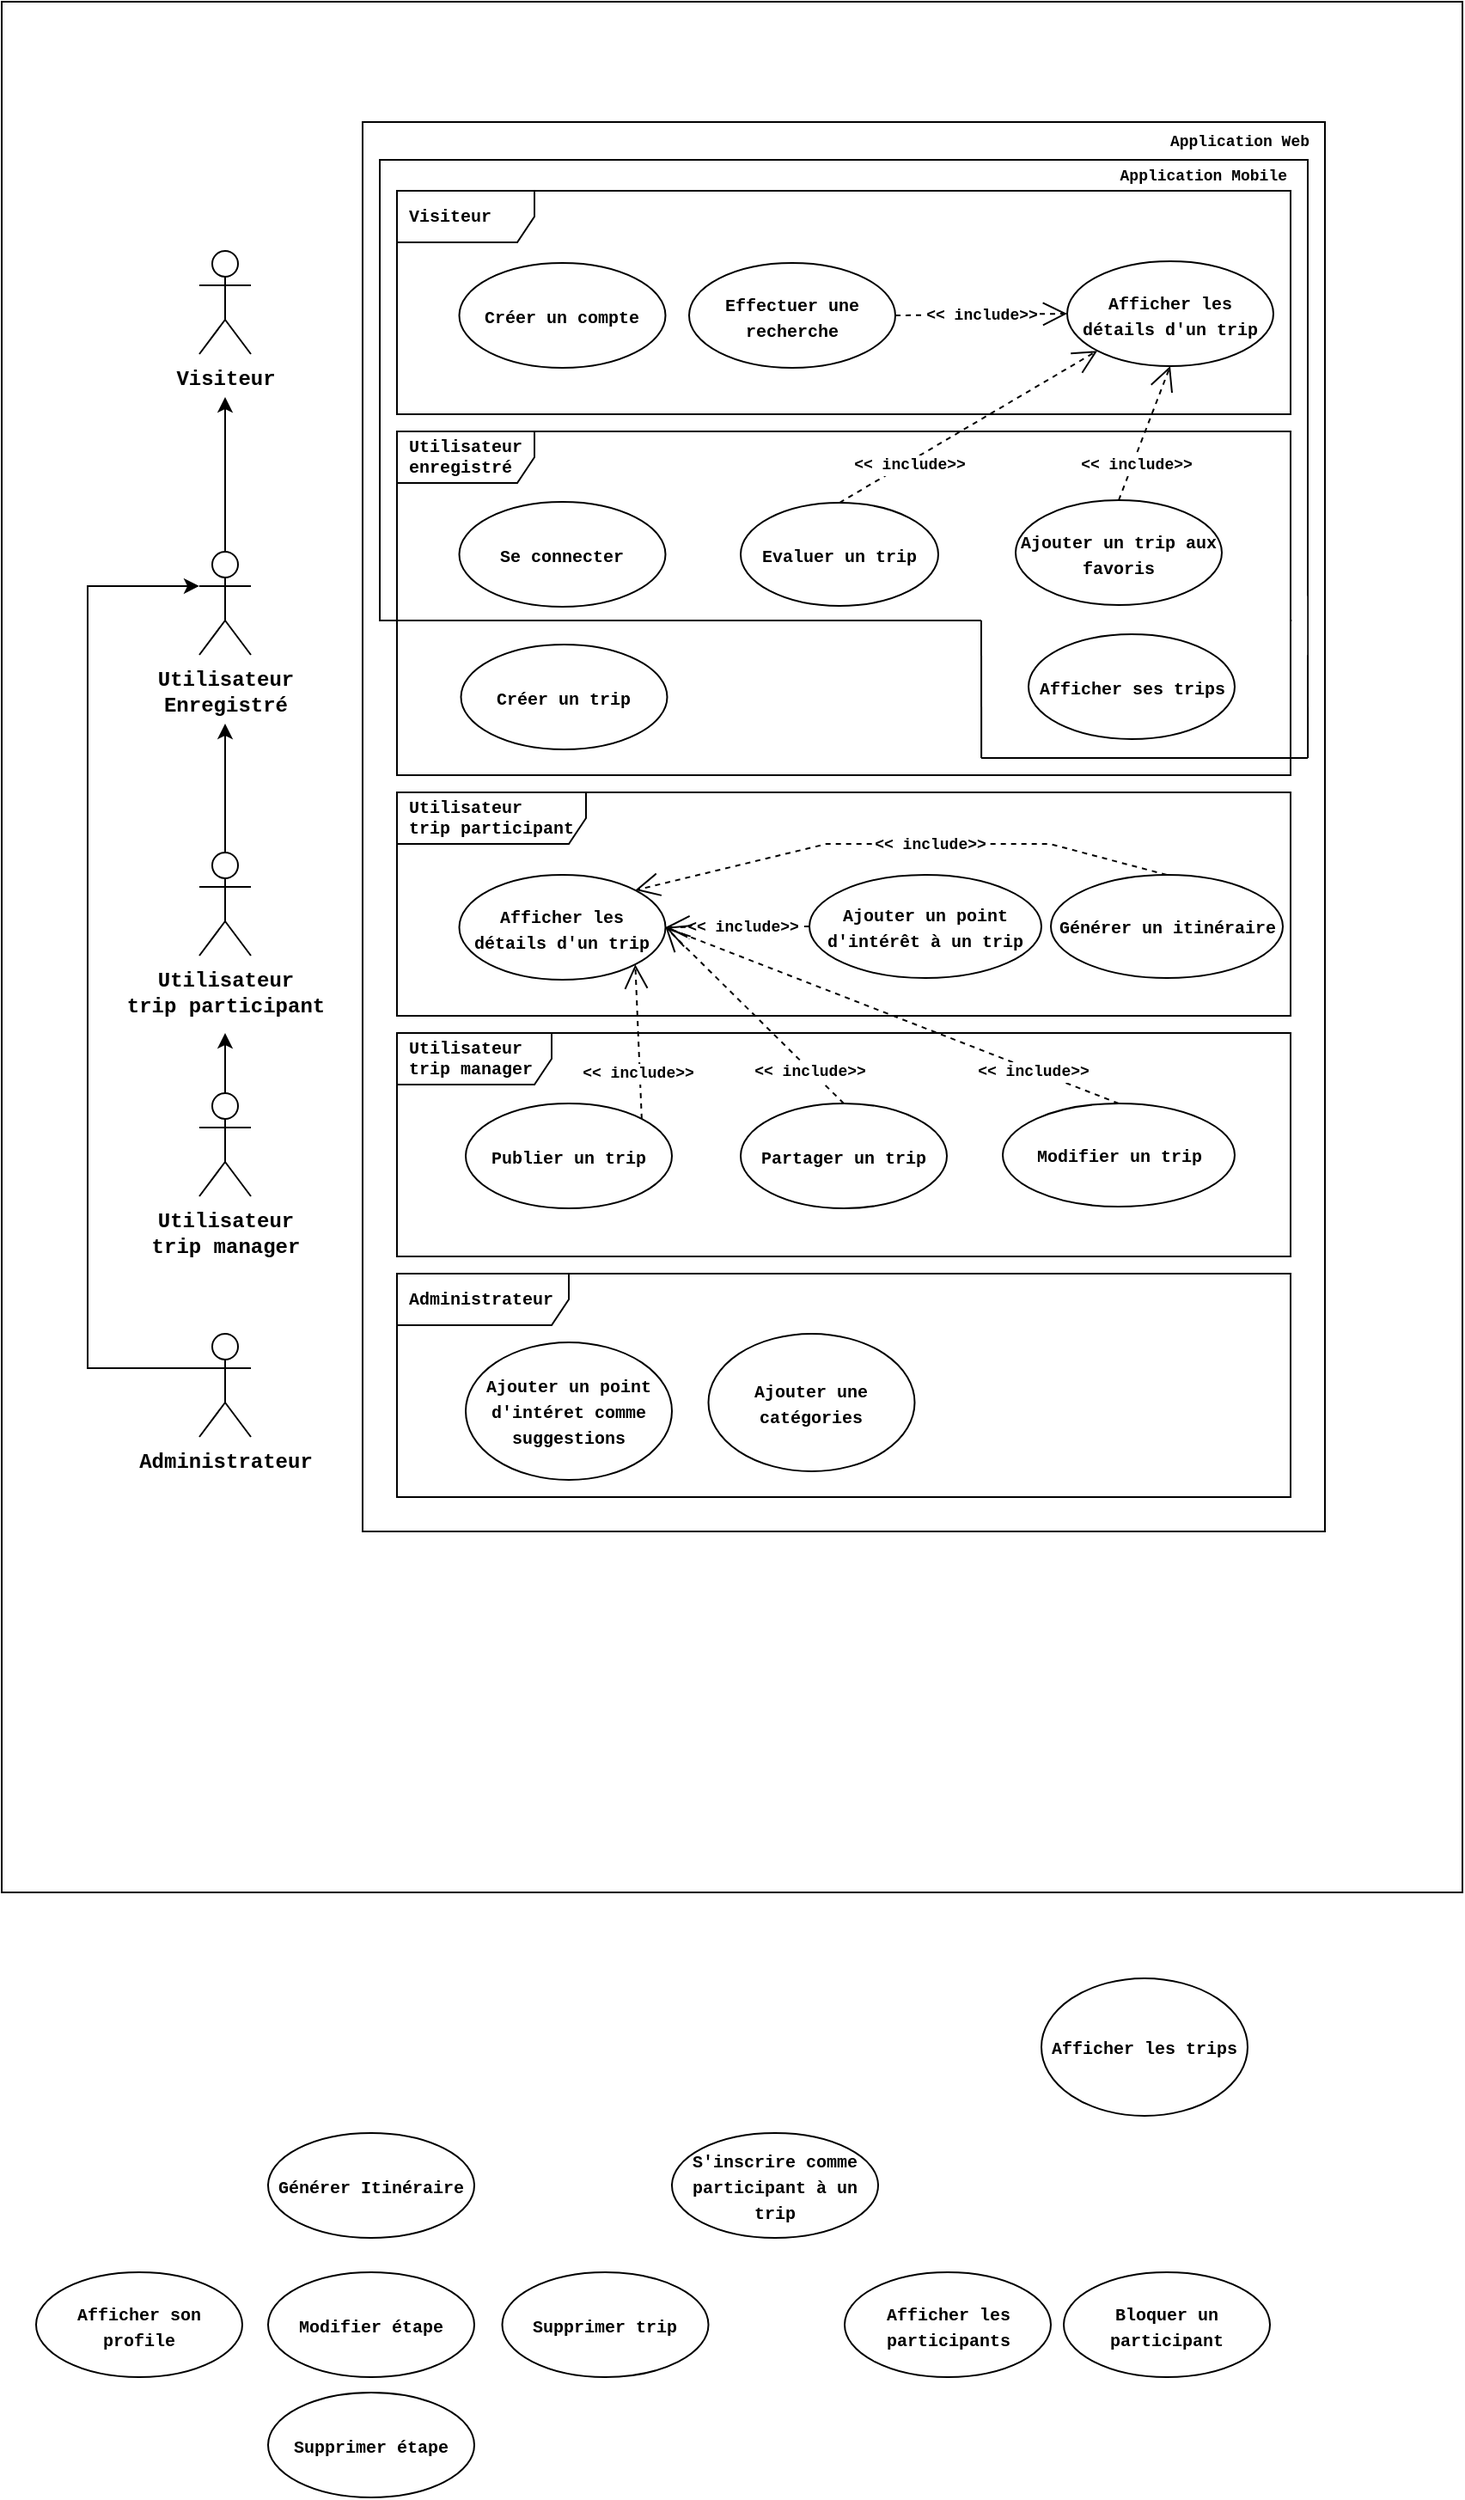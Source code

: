 <mxfile version="18.0.1" type="device"><diagram id="vfUXzJL43dcCVqfj9BuQ" name="USE CASES"><mxGraphModel dx="1550" dy="937" grid="1" gridSize="10" guides="1" tooltips="1" connect="1" arrows="1" fold="1" page="1" pageScale="1" pageWidth="850" pageHeight="1100" math="0" shadow="0"><root><mxCell id="0"/><mxCell id="1" parent="0"/><mxCell id="Uv7K4Q3wTFqmwCOzJwAz-73" value="" style="rounded=0;whiteSpace=wrap;html=1;fontFamily=Courier New;fontSize=6;strokeWidth=1;" vertex="1" parent="1"><mxGeometry width="850" height="1100" as="geometry"/></mxCell><mxCell id="Uv7K4Q3wTFqmwCOzJwAz-70" value="&lt;b&gt;Application Web&lt;/b&gt;" style="html=1;fontFamily=Courier New;fontSize=9;align=right;verticalAlign=top;spacing=0;spacingRight=10;spacingTop=2;" vertex="1" parent="1"><mxGeometry x="210" y="70" width="560" height="820" as="geometry"/></mxCell><mxCell id="Uv7K4Q3wTFqmwCOzJwAz-69" value="&lt;b&gt;Application Mobile&lt;/b&gt;" style="html=1;fontFamily=Courier New;fontSize=9;align=right;verticalAlign=top;spacing=0;spacingRight=13;" vertex="1" parent="1"><mxGeometry x="220" y="92" width="540" height="268" as="geometry"/></mxCell><mxCell id="Uv7K4Q3wTFqmwCOzJwAz-35" value="Administrateur" style="shape=umlFrame;tabPosition=left;html=1;boundedLbl=1;labelInHeader=1;width=100;height=30;swimlaneFillColor=#ffffff;align=left;spacingLeft=5;fontFamily=Courier New;fontSize=10;fontStyle=1" vertex="1" parent="1"><mxGeometry x="230" y="740" width="520" height="130" as="geometry"/></mxCell><mxCell id="Uv7K4Q3wTFqmwCOzJwAz-34" value="Utilisateur &lt;br&gt;trip manager" style="shape=umlFrame;tabPosition=left;html=1;boundedLbl=1;labelInHeader=1;width=90;height=30;swimlaneFillColor=#ffffff;align=left;spacingLeft=5;fontFamily=Courier New;fontSize=10;fontStyle=1" vertex="1" parent="1"><mxGeometry x="230" y="600" width="520" height="130" as="geometry"/></mxCell><mxCell id="Uv7K4Q3wTFqmwCOzJwAz-33" value="Utilisateur &lt;br&gt;enregistré" style="shape=umlFrame;tabPosition=left;html=1;boundedLbl=1;labelInHeader=1;width=80;height=30;swimlaneFillColor=#ffffff;align=left;spacingLeft=5;fontFamily=Courier New;fontSize=10;fontStyle=1" vertex="1" parent="1"><mxGeometry x="230" y="250" width="520" height="200" as="geometry"/></mxCell><mxCell id="Uv7K4Q3wTFqmwCOzJwAz-31" value="Visiteur" style="shape=umlFrame;tabPosition=left;html=1;boundedLbl=1;labelInHeader=1;width=80;height=30;swimlaneFillColor=#ffffff;align=left;spacingLeft=5;fontFamily=Courier New;fontSize=10;fontStyle=1" vertex="1" parent="1"><mxGeometry x="230" y="110" width="520" height="130" as="geometry"/></mxCell><mxCell id="Uv7K4Q3wTFqmwCOzJwAz-1" value="&lt;font face=&quot;Courier New&quot;&gt;&lt;b&gt;Utilisateur&lt;br&gt;trip manager&lt;br&gt;&lt;/b&gt;&lt;/font&gt;" style="shape=umlActor;verticalLabelPosition=bottom;verticalAlign=top;html=1;outlineConnect=0;" vertex="1" parent="1"><mxGeometry x="115" y="635" width="30" height="60" as="geometry"/></mxCell><mxCell id="Uv7K4Q3wTFqmwCOzJwAz-2" value="&lt;font face=&quot;Courier New&quot;&gt;&lt;b&gt;Administrateur&lt;/b&gt;&lt;/font&gt;" style="shape=umlActor;verticalLabelPosition=bottom;verticalAlign=top;html=1;outlineConnect=0;" vertex="1" parent="1"><mxGeometry x="115" y="775" width="30" height="60" as="geometry"/></mxCell><mxCell id="Uv7K4Q3wTFqmwCOzJwAz-13" value="&lt;font size=&quot;1&quot; face=&quot;Courier New&quot;&gt;&lt;b&gt;Créer un compte&lt;/b&gt;&lt;/font&gt;" style="ellipse;whiteSpace=wrap;html=1;" vertex="1" parent="1"><mxGeometry x="266.25" y="152" width="120" height="61" as="geometry"/></mxCell><mxCell id="Uv7K4Q3wTFqmwCOzJwAz-16" value="&lt;font face=&quot;Courier New&quot;&gt;&lt;b&gt;Visiteur&lt;/b&gt;&lt;/font&gt;" style="shape=umlActor;verticalLabelPosition=bottom;verticalAlign=top;html=1;outlineConnect=0;" vertex="1" parent="1"><mxGeometry x="115" y="145" width="30" height="60" as="geometry"/></mxCell><mxCell id="Uv7K4Q3wTFqmwCOzJwAz-17" value="&lt;font face=&quot;Courier New&quot;&gt;&lt;b&gt;Utilisateur&lt;br&gt;Enregistré&lt;br&gt;&lt;/b&gt;&lt;/font&gt;" style="shape=umlActor;verticalLabelPosition=bottom;verticalAlign=top;html=1;outlineConnect=0;" vertex="1" parent="1"><mxGeometry x="115" y="320" width="30" height="60" as="geometry"/></mxCell><mxCell id="Uv7K4Q3wTFqmwCOzJwAz-20" value="&lt;font size=&quot;1&quot; face=&quot;Courier New&quot;&gt;&lt;b style=&quot;&quot;&gt;Evaluer un trip&lt;/b&gt;&lt;/font&gt;" style="ellipse;whiteSpace=wrap;html=1;" vertex="1" parent="1"><mxGeometry x="430" y="291.5" width="115" height="60" as="geometry"/></mxCell><mxCell id="Uv7K4Q3wTFqmwCOzJwAz-21" value="&lt;font size=&quot;1&quot; face=&quot;Courier New&quot;&gt;&lt;b style=&quot;&quot;&gt;Ajouter un point d'intéret comme suggestions&lt;/b&gt;&lt;/font&gt;" style="ellipse;whiteSpace=wrap;html=1;" vertex="1" parent="1"><mxGeometry x="270" y="780" width="120" height="80" as="geometry"/></mxCell><mxCell id="Uv7K4Q3wTFqmwCOzJwAz-25" value="" style="endArrow=classic;html=1;rounded=0;fontFamily=Courier New;fontSize=10;exitX=0.5;exitY=0;exitDx=0;exitDy=0;exitPerimeter=0;" edge="1" parent="1" source="Uv7K4Q3wTFqmwCOzJwAz-1"><mxGeometry width="50" height="50" relative="1" as="geometry"><mxPoint x="130.14" y="620" as="sourcePoint"/><mxPoint x="130" y="600" as="targetPoint"/></mxGeometry></mxCell><mxCell id="Uv7K4Q3wTFqmwCOzJwAz-26" value="" style="endArrow=classic;html=1;rounded=0;fontFamily=Courier New;fontSize=10;" edge="1" parent="1" source="Uv7K4Q3wTFqmwCOzJwAz-17"><mxGeometry width="50" height="50" relative="1" as="geometry"><mxPoint x="129.8" y="300" as="sourcePoint"/><mxPoint x="130" y="230" as="targetPoint"/></mxGeometry></mxCell><mxCell id="Uv7K4Q3wTFqmwCOzJwAz-36" value="&lt;font size=&quot;1&quot; face=&quot;Courier New&quot;&gt;&lt;b&gt;Effectuer une recherche&lt;/b&gt;&lt;/font&gt;" style="ellipse;whiteSpace=wrap;html=1;" vertex="1" parent="1"><mxGeometry x="400" y="152" width="120" height="61" as="geometry"/></mxCell><mxCell id="Uv7K4Q3wTFqmwCOzJwAz-37" value="&lt;font size=&quot;1&quot; face=&quot;Courier New&quot;&gt;&lt;b&gt;Afficher les détails d'un trip&lt;/b&gt;&lt;/font&gt;" style="ellipse;whiteSpace=wrap;html=1;" vertex="1" parent="1"><mxGeometry x="620" y="151" width="120" height="61" as="geometry"/></mxCell><mxCell id="Uv7K4Q3wTFqmwCOzJwAz-38" value="&lt;font style=&quot;font-size: 9px;&quot;&gt;&lt;b&gt;&amp;lt;&amp;lt; include&amp;gt;&amp;gt;&lt;/b&gt;&lt;/font&gt;" style="endArrow=open;endSize=12;dashed=1;html=1;rounded=0;fontFamily=Courier New;fontSize=10;exitX=1;exitY=0.5;exitDx=0;exitDy=0;entryX=0;entryY=0.5;entryDx=0;entryDy=0;" edge="1" parent="1" source="Uv7K4Q3wTFqmwCOzJwAz-36" target="Uv7K4Q3wTFqmwCOzJwAz-37"><mxGeometry width="160" relative="1" as="geometry"><mxPoint x="520" y="211.52" as="sourcePoint"/><mxPoint x="650" y="211.52" as="targetPoint"/></mxGeometry></mxCell><mxCell id="Uv7K4Q3wTFqmwCOzJwAz-39" value="&lt;font size=&quot;1&quot; face=&quot;Courier New&quot;&gt;&lt;b&gt;Créer un trip&lt;/b&gt;&lt;/font&gt;" style="ellipse;whiteSpace=wrap;html=1;" vertex="1" parent="1"><mxGeometry x="267.25" y="374" width="120" height="61" as="geometry"/></mxCell><mxCell id="Uv7K4Q3wTFqmwCOzJwAz-40" value="&lt;font size=&quot;1&quot; face=&quot;Courier New&quot;&gt;&lt;b&gt;Ajouter un trip aux favoris&lt;/b&gt;&lt;/font&gt;" style="ellipse;whiteSpace=wrap;html=1;" vertex="1" parent="1"><mxGeometry x="590" y="290" width="120" height="61" as="geometry"/></mxCell><mxCell id="Uv7K4Q3wTFqmwCOzJwAz-41" value="&lt;font style=&quot;font-size: 9px;&quot;&gt;&lt;b&gt;&amp;lt;&amp;lt; include&amp;gt;&amp;gt;&lt;/b&gt;&lt;/font&gt;" style="endArrow=open;endSize=12;dashed=1;html=1;rounded=0;fontFamily=Courier New;fontSize=10;exitX=0.5;exitY=0;exitDx=0;exitDy=0;entryX=0.5;entryY=1;entryDx=0;entryDy=0;" edge="1" parent="1" source="Uv7K4Q3wTFqmwCOzJwAz-40" target="Uv7K4Q3wTFqmwCOzJwAz-37"><mxGeometry x="-0.451" y="-2" width="160" relative="1" as="geometry"><mxPoint x="530.0" y="209.5" as="sourcePoint"/><mxPoint x="630.0" y="208.5" as="targetPoint"/><mxPoint as="offset"/></mxGeometry></mxCell><mxCell id="Uv7K4Q3wTFqmwCOzJwAz-42" value="&lt;font style=&quot;font-size: 9px;&quot;&gt;&lt;b&gt;&amp;lt;&amp;lt; include&amp;gt;&amp;gt;&lt;/b&gt;&lt;/font&gt;" style="endArrow=open;endSize=12;dashed=1;html=1;rounded=0;fontFamily=Courier New;fontSize=10;exitX=0.5;exitY=0;exitDx=0;exitDy=0;entryX=0;entryY=1;entryDx=0;entryDy=0;" edge="1" parent="1" source="Uv7K4Q3wTFqmwCOzJwAz-20" target="Uv7K4Q3wTFqmwCOzJwAz-37"><mxGeometry x="-0.47" y="-1" width="160" relative="1" as="geometry"><mxPoint x="690" y="330.0" as="sourcePoint"/><mxPoint x="690" y="239.0" as="targetPoint"/><mxPoint as="offset"/></mxGeometry></mxCell><mxCell id="Uv7K4Q3wTFqmwCOzJwAz-43" value="&lt;font size=&quot;1&quot; face=&quot;Courier New&quot;&gt;&lt;b&gt;Se connecter&lt;/b&gt;&lt;/font&gt;" style="ellipse;whiteSpace=wrap;html=1;" vertex="1" parent="1"><mxGeometry x="266.25" y="291" width="120" height="61" as="geometry"/></mxCell><mxCell id="Uv7K4Q3wTFqmwCOzJwAz-50" value="&lt;b style=&quot;font-family: &amp;quot;Courier New&amp;quot;; font-size: x-small;&quot;&gt;Publier un trip&lt;/b&gt;" style="ellipse;whiteSpace=wrap;html=1;" vertex="1" parent="1"><mxGeometry x="270" y="641" width="120" height="61" as="geometry"/></mxCell><mxCell id="Uv7K4Q3wTFqmwCOzJwAz-51" value="&lt;b style=&quot;font-family: &amp;quot;Courier New&amp;quot;; font-size: x-small;&quot;&gt;Partager un trip&lt;/b&gt;" style="ellipse;whiteSpace=wrap;html=1;" vertex="1" parent="1"><mxGeometry x="430" y="641" width="120" height="61" as="geometry"/></mxCell><mxCell id="Uv7K4Q3wTFqmwCOzJwAz-53" value="&lt;font face=&quot;Courier New&quot;&gt;&lt;b&gt;Utilisateur&lt;br&gt;trip participant&lt;br&gt;&lt;/b&gt;&lt;/font&gt;" style="shape=umlActor;verticalLabelPosition=bottom;verticalAlign=top;html=1;outlineConnect=0;" vertex="1" parent="1"><mxGeometry x="115" y="495" width="30" height="60" as="geometry"/></mxCell><mxCell id="Uv7K4Q3wTFqmwCOzJwAz-54" value="" style="endArrow=classic;html=1;rounded=0;fontFamily=Courier New;fontSize=10;exitX=0.5;exitY=0;exitDx=0;exitDy=0;exitPerimeter=0;" edge="1" parent="1" source="Uv7K4Q3wTFqmwCOzJwAz-53"><mxGeometry width="50" height="50" relative="1" as="geometry"><mxPoint x="129.8" y="485" as="sourcePoint"/><mxPoint x="130" y="420" as="targetPoint"/></mxGeometry></mxCell><mxCell id="Uv7K4Q3wTFqmwCOzJwAz-55" value="Utilisateur &lt;br&gt;trip participant" style="shape=umlFrame;tabPosition=left;html=1;boundedLbl=1;labelInHeader=1;width=110;height=30;swimlaneFillColor=#ffffff;align=left;spacingLeft=5;fontFamily=Courier New;fontSize=10;fontStyle=1" vertex="1" parent="1"><mxGeometry x="230" y="460" width="520" height="130" as="geometry"/></mxCell><mxCell id="Uv7K4Q3wTFqmwCOzJwAz-56" value="&lt;b style=&quot;font-family: &amp;quot;Courier New&amp;quot;; font-size: x-small;&quot;&gt;Afficher les détails d'un trip&lt;/b&gt;" style="ellipse;whiteSpace=wrap;html=1;" vertex="1" parent="1"><mxGeometry x="266.25" y="508" width="120" height="61" as="geometry"/></mxCell><mxCell id="Uv7K4Q3wTFqmwCOzJwAz-57" value="&lt;font size=&quot;1&quot; face=&quot;Courier New&quot;&gt;&lt;b&gt;Ajouter un point d'intérêt à un trip&lt;/b&gt;&lt;/font&gt;" style="ellipse;whiteSpace=wrap;html=1;" vertex="1" parent="1"><mxGeometry x="470" y="508" width="135" height="60" as="geometry"/></mxCell><mxCell id="Uv7K4Q3wTFqmwCOzJwAz-58" value="&lt;font size=&quot;1&quot; face=&quot;Courier New&quot;&gt;&lt;b&gt;Modifier un trip&lt;/b&gt;&lt;/font&gt;" style="ellipse;whiteSpace=wrap;html=1;" vertex="1" parent="1"><mxGeometry x="582.5" y="641" width="135" height="60" as="geometry"/></mxCell><mxCell id="Uv7K4Q3wTFqmwCOzJwAz-59" value="&lt;font style=&quot;font-size: 9px;&quot;&gt;&lt;b&gt;&amp;lt;&amp;lt; include&amp;gt;&amp;gt;&lt;/b&gt;&lt;/font&gt;" style="endArrow=open;endSize=12;dashed=1;html=1;rounded=0;fontFamily=Courier New;fontSize=10;exitX=0;exitY=0.5;exitDx=0;exitDy=0;entryX=1;entryY=0.5;entryDx=0;entryDy=0;" edge="1" parent="1" source="Uv7K4Q3wTFqmwCOzJwAz-57" target="Uv7K4Q3wTFqmwCOzJwAz-56"><mxGeometry x="-0.07" width="160" relative="1" as="geometry"><mxPoint x="566.87" y="530" as="sourcePoint"/><mxPoint x="406" y="531" as="targetPoint"/><mxPoint as="offset"/></mxGeometry></mxCell><mxCell id="Uv7K4Q3wTFqmwCOzJwAz-60" value="&lt;font style=&quot;font-size: 9px;&quot;&gt;&lt;b&gt;&amp;lt;&amp;lt; include&amp;gt;&amp;gt;&lt;/b&gt;&lt;/font&gt;" style="endArrow=open;endSize=12;dashed=1;html=1;rounded=0;fontFamily=Courier New;fontSize=10;exitX=1;exitY=0;exitDx=0;exitDy=0;entryX=1;entryY=1;entryDx=0;entryDy=0;" edge="1" parent="1" source="Uv7K4Q3wTFqmwCOzJwAz-50" target="Uv7K4Q3wTFqmwCOzJwAz-56"><mxGeometry x="-0.4" y="1" width="160" relative="1" as="geometry"><mxPoint x="592.5" y="568" as="sourcePoint"/><mxPoint x="396.25" y="568.5" as="targetPoint"/><mxPoint as="offset"/></mxGeometry></mxCell><mxCell id="Uv7K4Q3wTFqmwCOzJwAz-61" value="&lt;font style=&quot;font-size: 9px;&quot;&gt;&lt;b&gt;&amp;lt;&amp;lt; include&amp;gt;&amp;gt;&lt;/b&gt;&lt;/font&gt;" style="endArrow=open;endSize=12;dashed=1;html=1;rounded=0;fontFamily=Courier New;fontSize=10;exitX=0.5;exitY=0;exitDx=0;exitDy=0;entryX=1;entryY=0.5;entryDx=0;entryDy=0;" edge="1" parent="1" source="Uv7K4Q3wTFqmwCOzJwAz-51" target="Uv7K4Q3wTFqmwCOzJwAz-56"><mxGeometry x="-0.621" width="160" relative="1" as="geometry"><mxPoint x="592.5" y="568" as="sourcePoint"/><mxPoint x="396.25" y="568.5" as="targetPoint"/><mxPoint as="offset"/></mxGeometry></mxCell><mxCell id="Uv7K4Q3wTFqmwCOzJwAz-62" value="&lt;font style=&quot;font-size: 9px;&quot;&gt;&lt;b&gt;&amp;lt;&amp;lt; include&amp;gt;&amp;gt;&lt;/b&gt;&lt;/font&gt;" style="endArrow=open;endSize=12;dashed=1;html=1;rounded=0;fontFamily=Courier New;fontSize=10;exitX=0.5;exitY=0;exitDx=0;exitDy=0;entryX=1;entryY=0.5;entryDx=0;entryDy=0;" edge="1" parent="1" source="Uv7K4Q3wTFqmwCOzJwAz-58" target="Uv7K4Q3wTFqmwCOzJwAz-56"><mxGeometry x="-0.622" width="160" relative="1" as="geometry"><mxPoint x="500" y="681" as="sourcePoint"/><mxPoint x="396.25" y="568.5" as="targetPoint"/><mxPoint as="offset"/></mxGeometry></mxCell><mxCell id="Uv7K4Q3wTFqmwCOzJwAz-68" value="" style="edgeStyle=segmentEdgeStyle;endArrow=classic;html=1;rounded=0;fontFamily=Courier New;fontSize=9;exitX=0;exitY=0.333;exitDx=0;exitDy=0;exitPerimeter=0;entryX=0;entryY=0.333;entryDx=0;entryDy=0;entryPerimeter=0;" edge="1" parent="1" source="Uv7K4Q3wTFqmwCOzJwAz-2" target="Uv7K4Q3wTFqmwCOzJwAz-17"><mxGeometry width="50" height="50" relative="1" as="geometry"><mxPoint x="50" y="800" as="sourcePoint"/><mxPoint x="110" y="340" as="targetPoint"/><Array as="points"><mxPoint x="50" y="795"/><mxPoint x="50" y="340"/></Array></mxGeometry></mxCell><mxCell id="Uv7K4Q3wTFqmwCOzJwAz-72" value="" style="line;strokeWidth=1;html=1;fontFamily=Courier New;fontSize=6;" vertex="1" parent="1"><mxGeometry x="230" y="355" width="340" height="10" as="geometry"/></mxCell><mxCell id="Uv7K4Q3wTFqmwCOzJwAz-74" value="&lt;font size=&quot;1&quot; face=&quot;Courier New&quot;&gt;&lt;b&gt;Générer Itinéraire&lt;/b&gt;&lt;/font&gt;" style="ellipse;whiteSpace=wrap;html=1;" vertex="1" parent="1"><mxGeometry x="155" y="1240" width="120" height="61" as="geometry"/></mxCell><mxCell id="Uv7K4Q3wTFqmwCOzJwAz-75" value="&lt;font size=&quot;1&quot; face=&quot;Courier New&quot;&gt;&lt;b&gt;Afficher son profile&lt;/b&gt;&lt;/font&gt;" style="ellipse;whiteSpace=wrap;html=1;" vertex="1" parent="1"><mxGeometry x="20" y="1321" width="120" height="61" as="geometry"/></mxCell><mxCell id="Uv7K4Q3wTFqmwCOzJwAz-76" value="&lt;font size=&quot;1&quot; face=&quot;Courier New&quot;&gt;&lt;b&gt;Afficher ses trips&lt;/b&gt;&lt;/font&gt;" style="ellipse;whiteSpace=wrap;html=1;" vertex="1" parent="1"><mxGeometry x="597.5" y="368" width="120" height="61" as="geometry"/></mxCell><mxCell id="Uv7K4Q3wTFqmwCOzJwAz-77" value="" style="endArrow=none;html=1;rounded=0;fontFamily=Courier New;fontSize=6;entryX=1;entryY=0.5;entryDx=0;entryDy=0;entryPerimeter=0;exitX=0.654;exitY=0.95;exitDx=0;exitDy=0;exitPerimeter=0;" edge="1" parent="1" source="Uv7K4Q3wTFqmwCOzJwAz-33" target="Uv7K4Q3wTFqmwCOzJwAz-72"><mxGeometry width="50" height="50" relative="1" as="geometry"><mxPoint x="510" y="435" as="sourcePoint"/><mxPoint x="560" y="385" as="targetPoint"/></mxGeometry></mxCell><mxCell id="Uv7K4Q3wTFqmwCOzJwAz-78" value="" style="endArrow=none;html=1;rounded=0;fontFamily=Courier New;fontSize=6;entryX=1;entryY=0.5;entryDx=0;entryDy=0;entryPerimeter=0;exitX=0.654;exitY=0.95;exitDx=0;exitDy=0;exitPerimeter=0;" edge="1" parent="1"><mxGeometry width="50" height="50" relative="1" as="geometry"><mxPoint x="760.08" y="440" as="sourcePoint"/><mxPoint x="760" y="360" as="targetPoint"/></mxGeometry></mxCell><mxCell id="Uv7K4Q3wTFqmwCOzJwAz-79" value="" style="endArrow=none;html=1;rounded=0;fontFamily=Courier New;fontSize=6;" edge="1" parent="1"><mxGeometry width="50" height="50" relative="1" as="geometry"><mxPoint x="760" y="440" as="sourcePoint"/><mxPoint x="570" y="440" as="targetPoint"/></mxGeometry></mxCell><mxCell id="Uv7K4Q3wTFqmwCOzJwAz-80" value="" style="rounded=0;whiteSpace=wrap;html=1;fontFamily=Courier New;fontSize=6;strokeWidth=0;strokeColor=none;" vertex="1" parent="1"><mxGeometry x="750.4" y="345.38" width="9" height="34.62" as="geometry"/></mxCell><mxCell id="Uv7K4Q3wTFqmwCOzJwAz-81" value="&lt;font size=&quot;1&quot; face=&quot;Courier New&quot;&gt;&lt;b&gt;Générer un itinéraire&lt;/b&gt;&lt;/font&gt;" style="ellipse;whiteSpace=wrap;html=1;" vertex="1" parent="1"><mxGeometry x="610.5" y="508" width="135" height="60" as="geometry"/></mxCell><mxCell id="Uv7K4Q3wTFqmwCOzJwAz-82" value="&lt;font style=&quot;font-size: 9px;&quot;&gt;&lt;b&gt;&amp;lt;&amp;lt; include&amp;gt;&amp;gt;&lt;/b&gt;&lt;/font&gt;" style="endArrow=open;endSize=12;dashed=1;html=1;rounded=0;fontFamily=Courier New;fontSize=10;exitX=0.5;exitY=0;exitDx=0;exitDy=0;entryX=1;entryY=0;entryDx=0;entryDy=0;" edge="1" parent="1" source="Uv7K4Q3wTFqmwCOzJwAz-81" target="Uv7K4Q3wTFqmwCOzJwAz-56"><mxGeometry x="-0.108" width="160" relative="1" as="geometry"><mxPoint x="480.0" y="548" as="sourcePoint"/><mxPoint x="396.25" y="548.5" as="targetPoint"/><mxPoint as="offset"/><Array as="points"><mxPoint x="610" y="490"/><mxPoint x="480" y="490"/></Array></mxGeometry></mxCell><mxCell id="Uv7K4Q3wTFqmwCOzJwAz-83" value="&lt;font size=&quot;1&quot; face=&quot;Courier New&quot;&gt;&lt;b&gt;Modifier étape&lt;/b&gt;&lt;/font&gt;" style="ellipse;whiteSpace=wrap;html=1;" vertex="1" parent="1"><mxGeometry x="155" y="1321" width="120" height="61" as="geometry"/></mxCell><mxCell id="Uv7K4Q3wTFqmwCOzJwAz-84" value="&lt;font size=&quot;1&quot; face=&quot;Courier New&quot;&gt;&lt;b&gt;Supprimer étape&lt;br&gt;&lt;/b&gt;&lt;/font&gt;" style="ellipse;whiteSpace=wrap;html=1;" vertex="1" parent="1"><mxGeometry x="155" y="1391" width="120" height="61" as="geometry"/></mxCell><mxCell id="Uv7K4Q3wTFqmwCOzJwAz-85" value="&lt;font size=&quot;1&quot; face=&quot;Courier New&quot;&gt;&lt;b&gt;Supprimer trip&lt;/b&gt;&lt;/font&gt;" style="ellipse;whiteSpace=wrap;html=1;" vertex="1" parent="1"><mxGeometry x="291.25" y="1321" width="120" height="61" as="geometry"/></mxCell><mxCell id="Uv7K4Q3wTFqmwCOzJwAz-86" value="&lt;font size=&quot;1&quot; face=&quot;Courier New&quot;&gt;&lt;b&gt;S'inscrire comme participant à un trip&lt;/b&gt;&lt;/font&gt;" style="ellipse;whiteSpace=wrap;html=1;" vertex="1" parent="1"><mxGeometry x="390" y="1240" width="120" height="61" as="geometry"/></mxCell><mxCell id="Uv7K4Q3wTFqmwCOzJwAz-87" value="&lt;font size=&quot;1&quot; face=&quot;Courier New&quot;&gt;&lt;b&gt;Bloquer un participant&lt;/b&gt;&lt;/font&gt;" style="ellipse;whiteSpace=wrap;html=1;" vertex="1" parent="1"><mxGeometry x="618" y="1321" width="120" height="61" as="geometry"/></mxCell><mxCell id="Uv7K4Q3wTFqmwCOzJwAz-89" value="&lt;font size=&quot;1&quot; face=&quot;Courier New&quot;&gt;&lt;b&gt;Afficher les participants&lt;/b&gt;&lt;/font&gt;" style="ellipse;whiteSpace=wrap;html=1;" vertex="1" parent="1"><mxGeometry x="490.5" y="1321" width="120" height="61" as="geometry"/></mxCell><mxCell id="Uv7K4Q3wTFqmwCOzJwAz-91" value="&lt;font size=&quot;1&quot; face=&quot;Courier New&quot;&gt;&lt;b style=&quot;&quot;&gt;Afficher les trips&lt;/b&gt;&lt;/font&gt;" style="ellipse;whiteSpace=wrap;html=1;" vertex="1" parent="1"><mxGeometry x="605" y="1150" width="120" height="80" as="geometry"/></mxCell><mxCell id="Uv7K4Q3wTFqmwCOzJwAz-92" value="&lt;font size=&quot;1&quot; face=&quot;Courier New&quot;&gt;&lt;b style=&quot;&quot;&gt;Ajouter une catégories&lt;/b&gt;&lt;/font&gt;" style="ellipse;whiteSpace=wrap;html=1;" vertex="1" parent="1"><mxGeometry x="411.25" y="775" width="120" height="80" as="geometry"/></mxCell></root></mxGraphModel></diagram></mxfile>